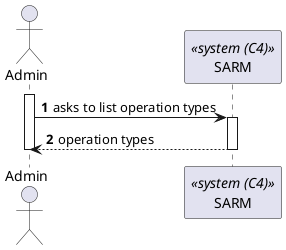 @startuml process-view
autonumber

actor "Admin" as Admin
participant SARM as "SARM" <<system (C4)>>

activate Admin

    Admin -> SARM : asks to list operation types
    
    activate SARM

        SARM --> Admin : operation types

    deactivate SARM

deactivate Admin

@enduml